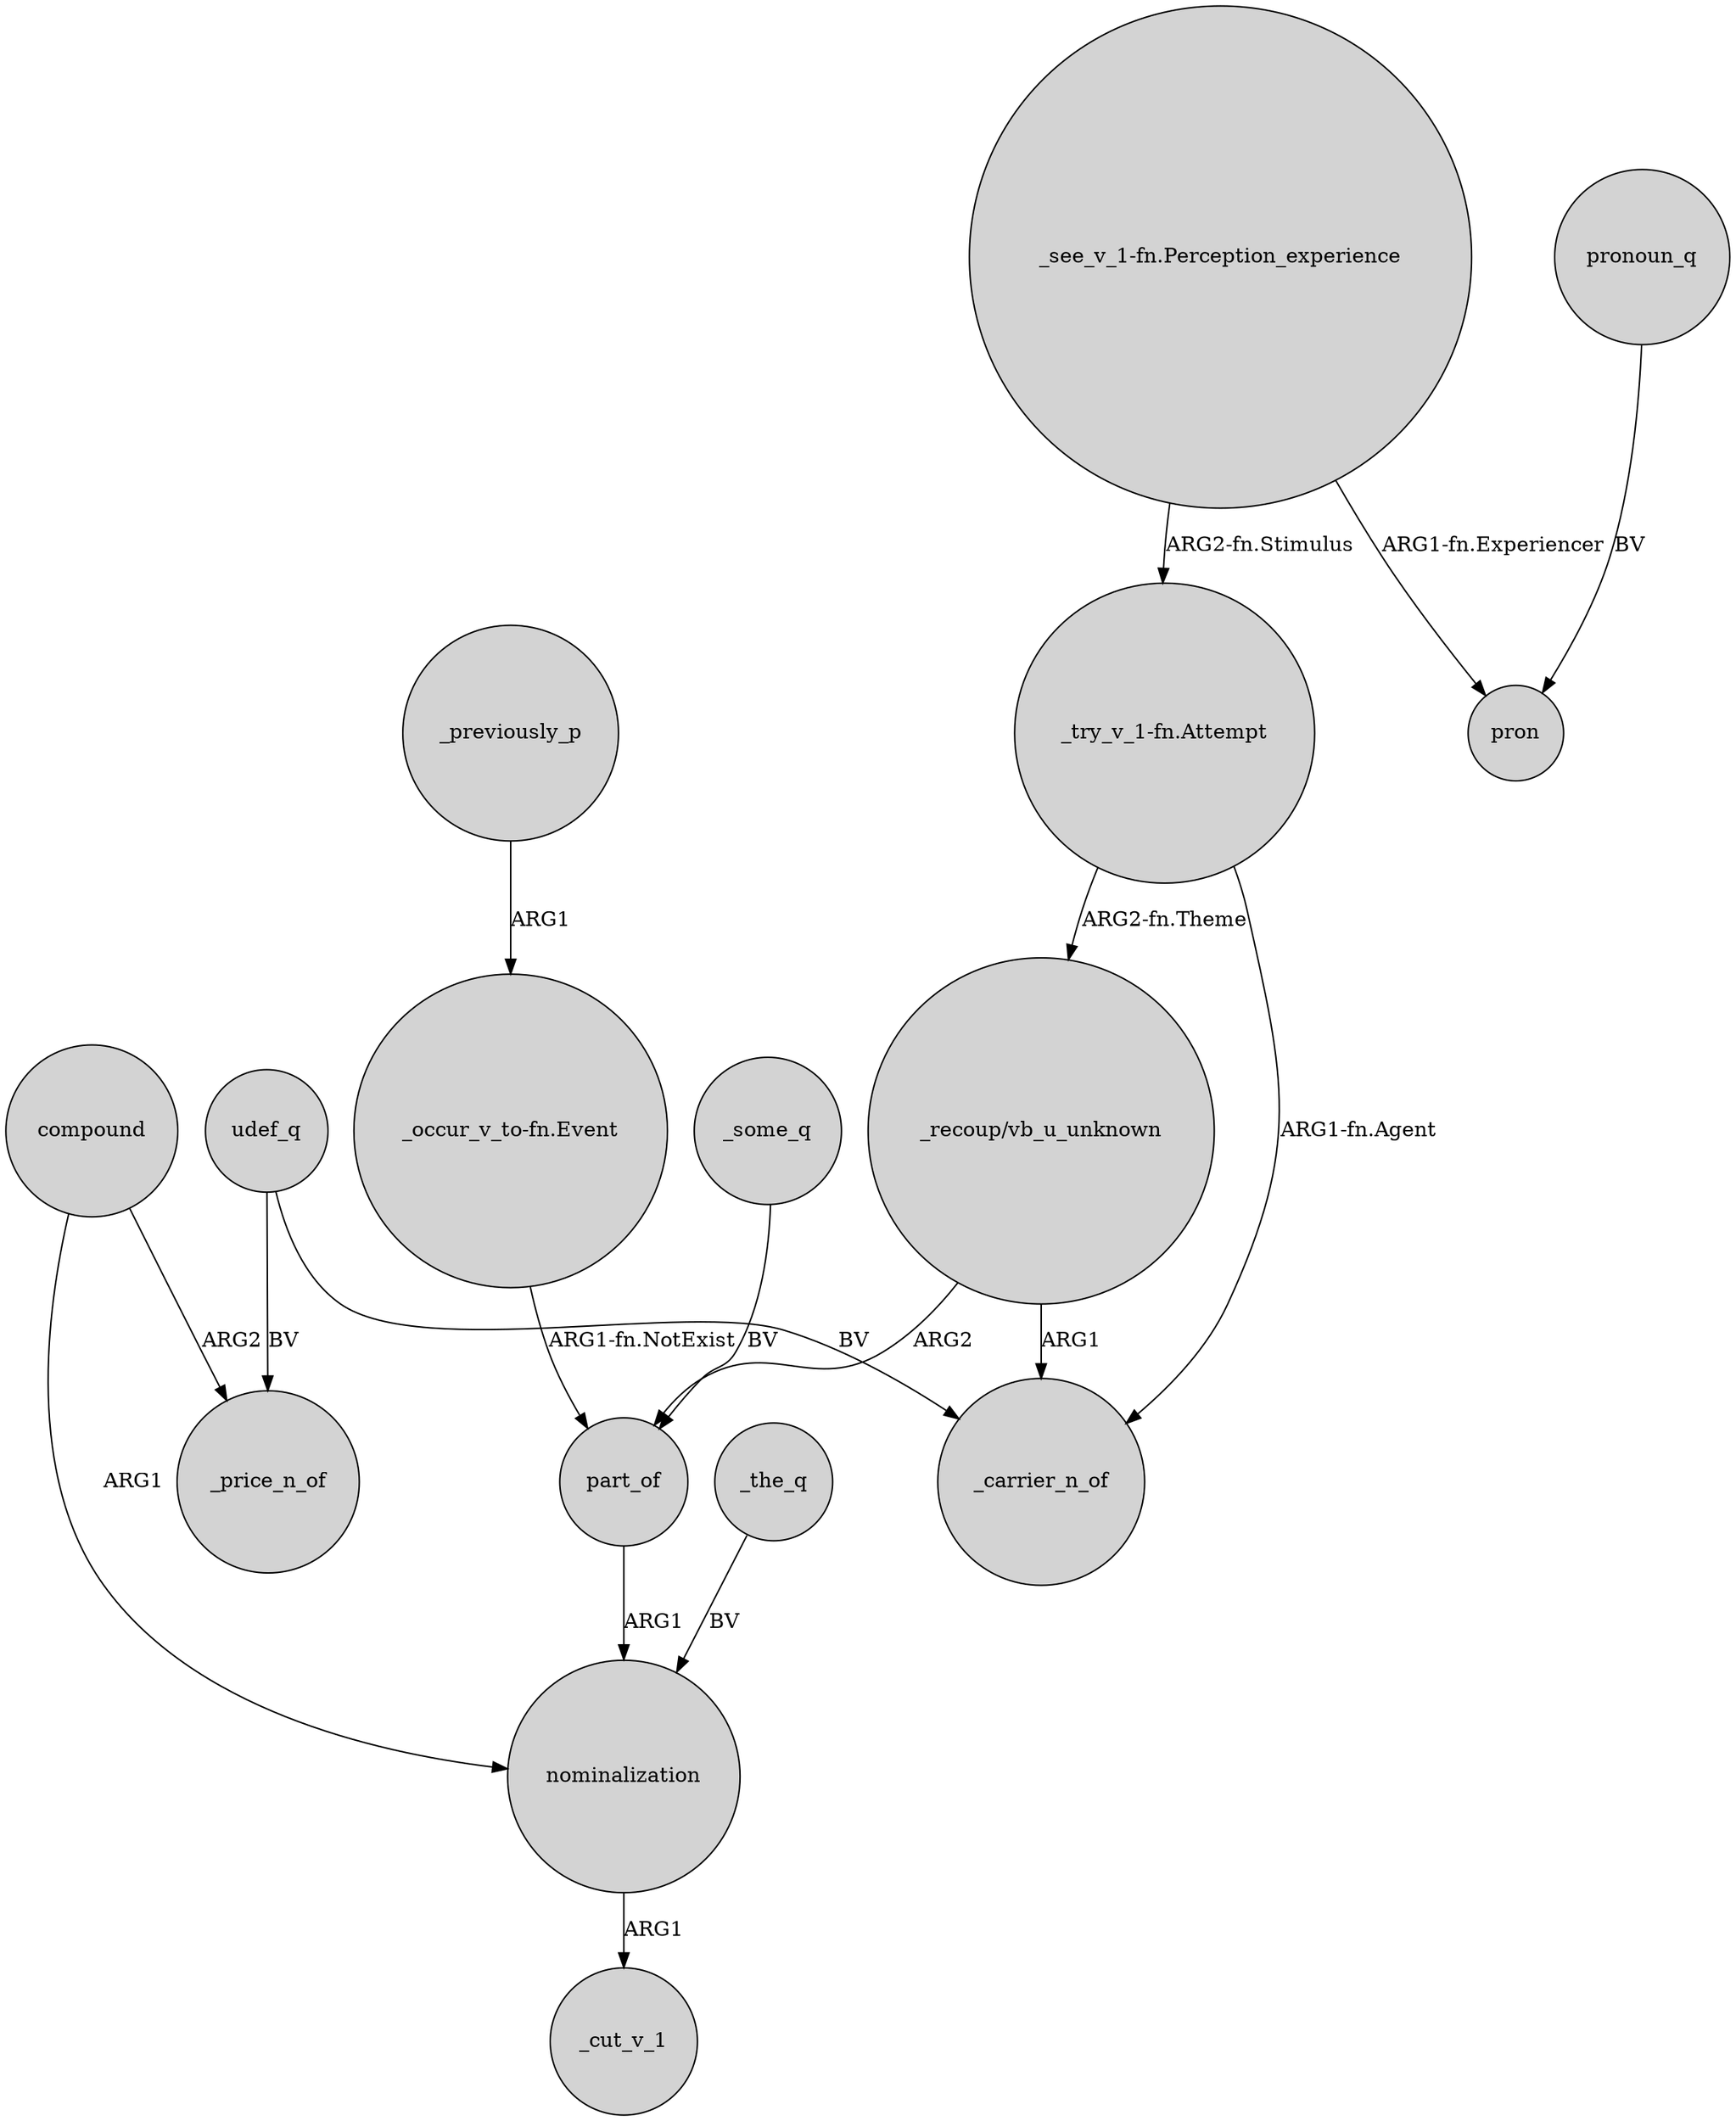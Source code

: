 digraph {
	node [shape=circle style=filled]
	udef_q -> _carrier_n_of [label=BV]
	_some_q -> part_of [label=BV]
	compound -> _price_n_of [label=ARG2]
	"_see_v_1-fn.Perception_experience" -> pron [label="ARG1-fn.Experiencer"]
	udef_q -> _price_n_of [label=BV]
	"_recoup/vb_u_unknown" -> part_of [label=ARG2]
	pronoun_q -> pron [label=BV]
	"_try_v_1-fn.Attempt" -> "_recoup/vb_u_unknown" [label="ARG2-fn.Theme"]
	part_of -> nominalization [label=ARG1]
	nominalization -> _cut_v_1 [label=ARG1]
	"_occur_v_to-fn.Event" -> part_of [label="ARG1-fn.NotExist"]
	_previously_p -> "_occur_v_to-fn.Event" [label=ARG1]
	_the_q -> nominalization [label=BV]
	compound -> nominalization [label=ARG1]
	"_recoup/vb_u_unknown" -> _carrier_n_of [label=ARG1]
	"_see_v_1-fn.Perception_experience" -> "_try_v_1-fn.Attempt" [label="ARG2-fn.Stimulus"]
	"_try_v_1-fn.Attempt" -> _carrier_n_of [label="ARG1-fn.Agent"]
}
